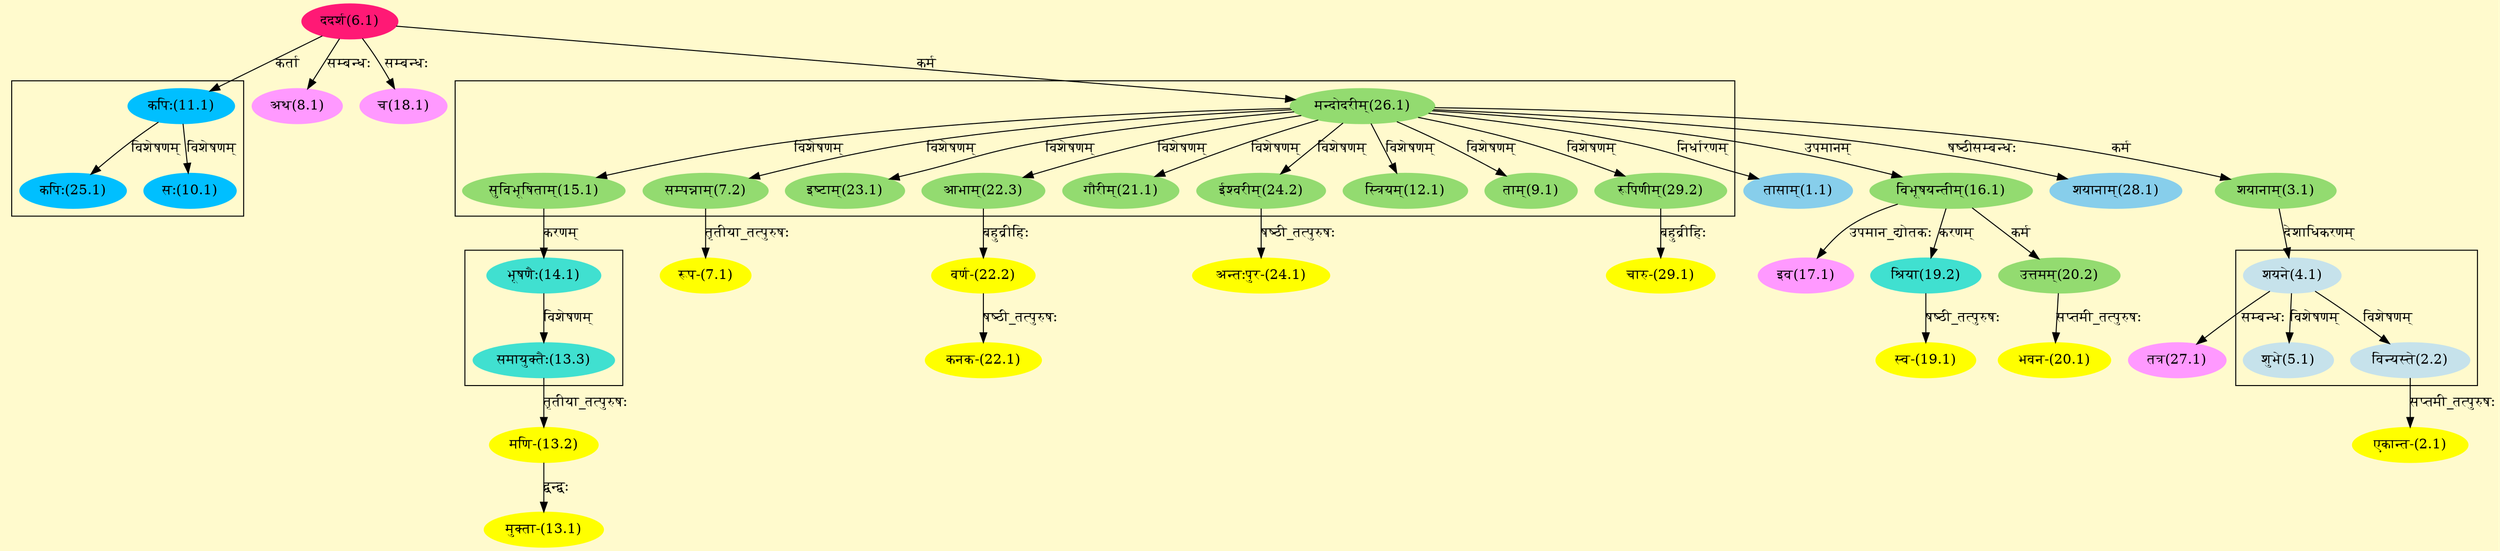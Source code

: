 digraph G{
rankdir=BT;
 compound=true;
 bgcolor="lemonchiffon1";

subgraph cluster_1{
Node2_2 [style=filled, color="#C6E2EB" label = "विन्यस्ते(2.2)"]
Node4_1 [style=filled, color="#C6E2EB" label = "शयने(4.1)"]
Node5_1 [style=filled, color="#C6E2EB" label = "शुभे(5.1)"]

}

subgraph cluster_2{
Node7_2 [style=filled, color="#93DB70" label = "सम्पन्नाम्(7.2)"]
Node26_1 [style=filled, color="#93DB70" label = "मन्दोदरीम्(26.1)"]
Node9_1 [style=filled, color="#93DB70" label = "ताम्(9.1)"]
Node12_1 [style=filled, color="#93DB70" label = "स्त्रियम्(12.1)"]
Node15_1 [style=filled, color="#93DB70" label = "सुविभूषिताम्(15.1)"]
Node21_1 [style=filled, color="#93DB70" label = "गौरीम्(21.1)"]
Node22_3 [style=filled, color="#93DB70" label = "आभाम्(22.3)"]
Node23_1 [style=filled, color="#93DB70" label = "इष्टाम्(23.1)"]
Node24_2 [style=filled, color="#93DB70" label = "ईश्वरीम्(24.2)"]
Node29_2 [style=filled, color="#93DB70" label = "रूपिणीम्(29.2)"]

}

subgraph cluster_3{
Node10_1 [style=filled, color="#00BFFF" label = "सः(10.1)"]
Node11_1 [style=filled, color="#00BFFF" label = "कपिः(11.1)"]
Node25_1 [style=filled, color="#00BFFF" label = "कपिः(25.1)"]

}

subgraph cluster_4{
Node13_3 [style=filled, color="#40E0D0" label = "समायुक्तैः(13.3)"]
Node14_1 [style=filled, color="#40E0D0" label = "भूषणैः(14.1)"]

}
Node1_1 [style=filled, color="#87CEEB" label = "तासाम्(1.1)"]
Node26_1 [style=filled, color="#93DB70" label = "मन्दोदरीम्(26.1)"]
Node2_1 [style=filled, color="#FFFF00" label = "एकान्त-(2.1)"]
Node2_2 [style=filled, color="#C6E2EB" label = "विन्यस्ते(2.2)"]
Node3_1 [style=filled, color="#93DB70" label = "शयानाम्(3.1)"]
Node4_1 [style=filled, color="#C6E2EB" label = "शयने(4.1)"]
Node6_1 [style=filled, color="#FF1975" label = "ददर्श(6.1)"]
Node [style=filled, color="" label = "()"]
Node7_1 [style=filled, color="#FFFF00" label = "रूप-(7.1)"]
Node7_2 [style=filled, color="#93DB70" label = "सम्पन्नाम्(7.2)"]
Node8_1 [style=filled, color="#FF99FF" label = "अथ(8.1)"]
Node11_1 [style=filled, color="#00BFFF" label = "कपिः(11.1)"]
Node13_1 [style=filled, color="#FFFF00" label = "मुक्ता-(13.1)"]
Node13_2 [style=filled, color="#FFFF00" label = "मणि-(13.2)"]
Node13_3 [style=filled, color="#40E0D0" label = "समायुक्तैः(13.3)"]
Node14_1 [style=filled, color="#40E0D0" label = "भूषणैः(14.1)"]
Node15_1 [style=filled, color="#93DB70" label = "सुविभूषिताम्(15.1)"]
Node16_1 [style=filled, color="#93DB70" label = "विभूषयन्तीम्(16.1)"]
Node17_1 [style=filled, color="#FF99FF" label = "इव(17.1)"]
Node18_1 [style=filled, color="#FF99FF" label = "च(18.1)"]
Node19_1 [style=filled, color="#FFFF00" label = "स्व-(19.1)"]
Node19_2 [style=filled, color="#40E0D0" label = "श्रिया(19.2)"]
Node20_1 [style=filled, color="#FFFF00" label = "भवन-(20.1)"]
Node20_2 [style=filled, color="#93DB70" label = "उत्तमम्(20.2)"]
Node22_1 [style=filled, color="#FFFF00" label = "कनक-(22.1)"]
Node22_2 [style=filled, color="#FFFF00" label = "वर्ण-(22.2)"]
Node22_3 [style=filled, color="#93DB70" label = "आभाम्(22.3)"]
Node24_1 [style=filled, color="#FFFF00" label = "अन्तःपुर-(24.1)"]
Node24_2 [style=filled, color="#93DB70" label = "ईश्वरीम्(24.2)"]
Node27_1 [style=filled, color="#FF99FF" label = "तत्र(27.1)"]
Node28_1 [style=filled, color="#87CEEB" label = "शयानाम्(28.1)"]
Node29_1 [style=filled, color="#FFFF00" label = "चारु-(29.1)"]
Node29_2 [style=filled, color="#93DB70" label = "रूपिणीम्(29.2)"]
/* Start of Relations section */

Node1_1 -> Node26_1 [  label="निर्धारणम्"  dir="back" ]
Node2_1 -> Node2_2 [  label="सप्तमी_तत्पुरुषः"  dir="back" ]
Node2_2 -> Node4_1 [  label="विशेषणम्"  dir="back" ]
Node3_1 -> Node26_1 [  label="कर्म"  dir="back" ]
Node4_1 -> Node3_1 [  label="देशाधिकरणम्"  dir="back" ]
Node5_1 -> Node4_1 [  label="विशेषणम्"  dir="back" ]
Node7_1 -> Node7_2 [  label="तृतीया_तत्पुरुषः"  dir="back" ]
Node7_2 -> Node26_1 [  label="विशेषणम्"  dir="back" ]
Node8_1 -> Node6_1 [  label="सम्बन्धः"  dir="back" ]
Node9_1 -> Node26_1 [  label="विशेषणम्"  dir="back" ]
Node10_1 -> Node11_1 [  label="विशेषणम्"  dir="back" ]
Node11_1 -> Node6_1 [  label="कर्ता"  dir="back" ]
Node12_1 -> Node26_1 [  label="विशेषणम्"  dir="back" ]
Node13_1 -> Node13_2 [  label="द्वन्द्वः"  dir="back" ]
Node13_2 -> Node13_3 [  label="तृतीया_तत्पुरुषः"  dir="back" ]
Node13_3 -> Node14_1 [  label="विशेषणम्"  dir="back" ]
Node14_1 -> Node15_1 [  label="करणम्"  dir="back" ]
Node15_1 -> Node26_1 [  label="विशेषणम्"  dir="back" ]
Node16_1 -> Node26_1 [  label="उपमानम्"  dir="back" ]
Node17_1 -> Node16_1 [  label="उपमान_द्योतकः"  dir="back" ]
Node18_1 -> Node6_1 [  label="सम्बन्धः"  dir="back" ]
Node19_1 -> Node19_2 [  label="षष्ठी_तत्पुरुषः"  dir="back" ]
Node19_2 -> Node16_1 [  label="करणम्"  dir="back" ]
Node20_1 -> Node20_2 [  label="सप्तमी_तत्पुरुषः"  dir="back" ]
Node20_2 -> Node16_1 [  label="कर्म"  dir="back" ]
Node21_1 -> Node26_1 [  label="विशेषणम्"  dir="back" ]
Node22_1 -> Node22_2 [  label="षष्ठी_तत्पुरुषः"  dir="back" ]
Node22_2 -> Node22_3 [  label="बहुव्रीहिः"  dir="back" ]
Node22_3 -> Node26_1 [  label="विशेषणम्"  dir="back" ]
Node23_1 -> Node26_1 [  label="विशेषणम्"  dir="back" ]
Node24_1 -> Node24_2 [  label="षष्ठी_तत्पुरुषः"  dir="back" ]
Node24_2 -> Node26_1 [  label="विशेषणम्"  dir="back" ]
Node25_1 -> Node11_1 [  label="विशेषणम्"  dir="back" ]
Node26_1 -> Node6_1 [  label="कर्म"  dir="back" ]
Node27_1 -> Node4_1 [  label="सम्बन्धः"  dir="back" ]
Node28_1 -> Node26_1 [  label="षष्ठीसम्बन्धः"  dir="back" ]
Node29_1 -> Node29_2 [  label="बहुव्रीहिः"  dir="back" ]
Node29_2 -> Node26_1 [  label="विशेषणम्"  dir="back" ]
}
